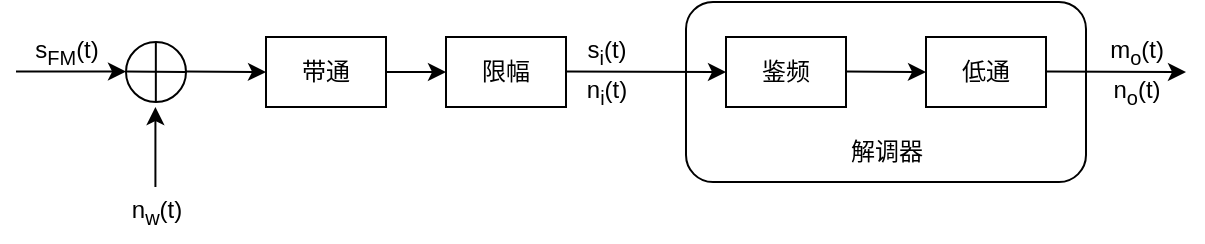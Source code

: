 <mxfile version="20.5.3" type="github">
  <diagram id="nOVhshuJ4uCpx4Gs5yE6" name="Page-1">
    <mxGraphModel dx="754" dy="352" grid="1" gridSize="10" guides="1" tooltips="1" connect="1" arrows="1" fold="1" page="1" pageScale="1" pageWidth="827" pageHeight="1169" math="0" shadow="0">
      <root>
        <mxCell id="0" />
        <mxCell id="1" parent="0" />
        <mxCell id="EVBibPWMZkHrTKPAazrS-25" value="" style="rounded=1;whiteSpace=wrap;html=1;" parent="1" vertex="1">
          <mxGeometry x="430" y="220" width="200" height="90" as="geometry" />
        </mxCell>
        <mxCell id="EVBibPWMZkHrTKPAazrS-1" value="s&lt;sub&gt;FM&lt;/sub&gt;(t)" style="text;html=1;align=center;verticalAlign=middle;resizable=0;points=[];autosize=1;strokeColor=none;fillColor=none;" parent="1" vertex="1">
          <mxGeometry x="90" y="230" width="60" height="30" as="geometry" />
        </mxCell>
        <mxCell id="EVBibPWMZkHrTKPAazrS-2" value="" style="endArrow=classic;html=1;rounded=0;" parent="1" edge="1">
          <mxGeometry width="50" height="50" relative="1" as="geometry">
            <mxPoint x="95" y="254.8" as="sourcePoint" />
            <mxPoint x="150" y="254.8" as="targetPoint" />
          </mxGeometry>
        </mxCell>
        <mxCell id="EVBibPWMZkHrTKPAazrS-4" value="" style="ellipse;whiteSpace=wrap;html=1;aspect=fixed;" parent="1" vertex="1">
          <mxGeometry x="150" y="240" width="30" height="30" as="geometry" />
        </mxCell>
        <mxCell id="EVBibPWMZkHrTKPAazrS-6" value="" style="endArrow=none;html=1;rounded=0;entryX=1;entryY=0.5;entryDx=0;entryDy=0;" parent="1" target="EVBibPWMZkHrTKPAazrS-4" edge="1">
          <mxGeometry width="50" height="50" relative="1" as="geometry">
            <mxPoint x="150" y="254.8" as="sourcePoint" />
            <mxPoint x="170" y="255" as="targetPoint" />
          </mxGeometry>
        </mxCell>
        <mxCell id="EVBibPWMZkHrTKPAazrS-8" value="" style="endArrow=none;html=1;rounded=0;entryX=1;entryY=0.5;entryDx=0;entryDy=0;" parent="1" edge="1">
          <mxGeometry width="50" height="50" relative="1" as="geometry">
            <mxPoint x="164.92" y="270" as="sourcePoint" />
            <mxPoint x="164.92" y="240.2" as="targetPoint" />
          </mxGeometry>
        </mxCell>
        <mxCell id="EVBibPWMZkHrTKPAazrS-9" value="" style="endArrow=classic;html=1;rounded=0;entryX=0;entryY=0.5;entryDx=0;entryDy=0;" parent="1" target="EVBibPWMZkHrTKPAazrS-10" edge="1">
          <mxGeometry width="50" height="50" relative="1" as="geometry">
            <mxPoint x="180" y="254.71" as="sourcePoint" />
            <mxPoint x="235" y="254.71" as="targetPoint" />
          </mxGeometry>
        </mxCell>
        <mxCell id="EVBibPWMZkHrTKPAazrS-13" value="" style="edgeStyle=orthogonalEdgeStyle;rounded=0;orthogonalLoop=1;jettySize=auto;html=1;" parent="1" source="EVBibPWMZkHrTKPAazrS-10" target="EVBibPWMZkHrTKPAazrS-12" edge="1">
          <mxGeometry relative="1" as="geometry" />
        </mxCell>
        <mxCell id="EVBibPWMZkHrTKPAazrS-10" value="带通" style="rounded=0;whiteSpace=wrap;html=1;" parent="1" vertex="1">
          <mxGeometry x="220" y="237.5" width="60" height="35" as="geometry" />
        </mxCell>
        <mxCell id="EVBibPWMZkHrTKPAazrS-12" value="限幅" style="whiteSpace=wrap;html=1;rounded=0;" parent="1" vertex="1">
          <mxGeometry x="310" y="237.5" width="60" height="35" as="geometry" />
        </mxCell>
        <mxCell id="EVBibPWMZkHrTKPAazrS-14" value="" style="endArrow=classic;html=1;rounded=0;entryX=0;entryY=0.5;entryDx=0;entryDy=0;" parent="1" target="EVBibPWMZkHrTKPAazrS-15" edge="1">
          <mxGeometry width="50" height="50" relative="1" as="geometry">
            <mxPoint x="370" y="254.71" as="sourcePoint" />
            <mxPoint x="425" y="254.71" as="targetPoint" />
          </mxGeometry>
        </mxCell>
        <mxCell id="EVBibPWMZkHrTKPAazrS-15" value="鉴频" style="rounded=0;whiteSpace=wrap;html=1;" parent="1" vertex="1">
          <mxGeometry x="450" y="237.5" width="60" height="35" as="geometry" />
        </mxCell>
        <mxCell id="EVBibPWMZkHrTKPAazrS-21" value="" style="endArrow=classic;html=1;rounded=0;entryX=0;entryY=0.5;entryDx=0;entryDy=0;" parent="1" target="EVBibPWMZkHrTKPAazrS-22" edge="1">
          <mxGeometry width="50" height="50" relative="1" as="geometry">
            <mxPoint x="510" y="254.71" as="sourcePoint" />
            <mxPoint x="565" y="254.71" as="targetPoint" />
          </mxGeometry>
        </mxCell>
        <mxCell id="EVBibPWMZkHrTKPAazrS-22" value="低通" style="rounded=0;whiteSpace=wrap;html=1;" parent="1" vertex="1">
          <mxGeometry x="550" y="237.5" width="60" height="35" as="geometry" />
        </mxCell>
        <mxCell id="EVBibPWMZkHrTKPAazrS-23" value="" style="endArrow=classic;html=1;rounded=0;" parent="1" edge="1">
          <mxGeometry width="50" height="50" relative="1" as="geometry">
            <mxPoint x="610" y="254.71" as="sourcePoint" />
            <mxPoint x="680" y="255" as="targetPoint" />
          </mxGeometry>
        </mxCell>
        <mxCell id="ycTfe1X8Wz8y4_joXT8W-2" value="m&lt;sub&gt;o&lt;/sub&gt;(t)" style="text;html=1;align=center;verticalAlign=middle;resizable=0;points=[];autosize=1;strokeColor=none;fillColor=none;" vertex="1" parent="1">
          <mxGeometry x="630" y="230" width="50" height="30" as="geometry" />
        </mxCell>
        <mxCell id="ycTfe1X8Wz8y4_joXT8W-3" value="n&lt;sub&gt;o&lt;/sub&gt;(t)" style="text;html=1;align=center;verticalAlign=middle;resizable=0;points=[];autosize=1;strokeColor=none;fillColor=none;" vertex="1" parent="1">
          <mxGeometry x="630" y="250" width="50" height="30" as="geometry" />
        </mxCell>
        <mxCell id="ycTfe1X8Wz8y4_joXT8W-4" value="n&lt;sub&gt;w&lt;/sub&gt;(t)" style="text;html=1;align=center;verticalAlign=middle;resizable=0;points=[];autosize=1;strokeColor=none;fillColor=none;" vertex="1" parent="1">
          <mxGeometry x="140" y="310" width="50" height="30" as="geometry" />
        </mxCell>
        <mxCell id="ycTfe1X8Wz8y4_joXT8W-5" value="s&lt;sub&gt;i&lt;/sub&gt;(t)" style="text;html=1;align=center;verticalAlign=middle;resizable=0;points=[];autosize=1;strokeColor=none;fillColor=none;" vertex="1" parent="1">
          <mxGeometry x="370" y="230" width="40" height="30" as="geometry" />
        </mxCell>
        <mxCell id="ycTfe1X8Wz8y4_joXT8W-6" value="n&lt;sub&gt;i&lt;/sub&gt;(t)" style="text;html=1;align=center;verticalAlign=middle;resizable=0;points=[];autosize=1;strokeColor=none;fillColor=none;" vertex="1" parent="1">
          <mxGeometry x="370" y="250" width="40" height="30" as="geometry" />
        </mxCell>
        <mxCell id="ycTfe1X8Wz8y4_joXT8W-7" value="" style="endArrow=classic;html=1;rounded=0;" edge="1" parent="1">
          <mxGeometry width="50" height="50" relative="1" as="geometry">
            <mxPoint x="164.71" y="312.5" as="sourcePoint" />
            <mxPoint x="164.71" y="272.5" as="targetPoint" />
          </mxGeometry>
        </mxCell>
        <mxCell id="ycTfe1X8Wz8y4_joXT8W-8" value="解调器" style="text;html=1;align=center;verticalAlign=middle;resizable=0;points=[];autosize=1;strokeColor=none;fillColor=none;" vertex="1" parent="1">
          <mxGeometry x="500" y="280" width="60" height="30" as="geometry" />
        </mxCell>
      </root>
    </mxGraphModel>
  </diagram>
</mxfile>
